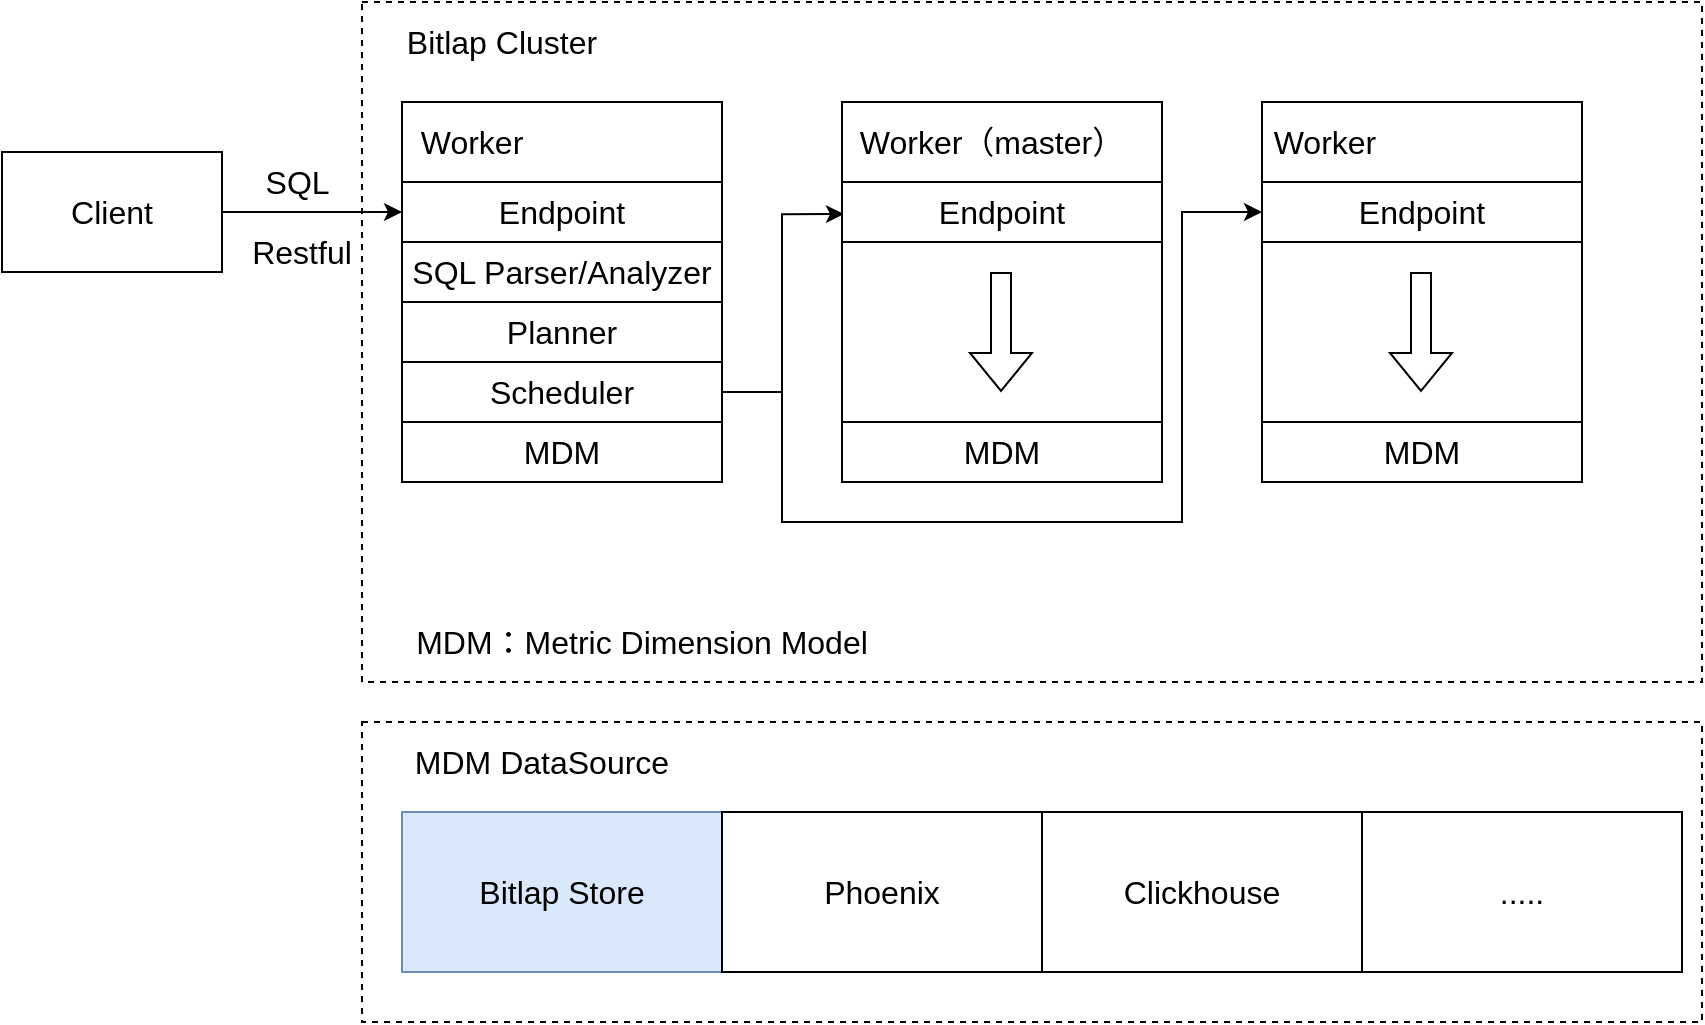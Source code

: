 <mxfile version="14.9.3" type="github">
  <diagram id="Wp12eeBUBseXpYn_X6zJ" name="Page-1">
    <mxGraphModel dx="1298" dy="730" grid="1" gridSize="10" guides="1" tooltips="1" connect="1" arrows="1" fold="1" page="1" pageScale="1" pageWidth="827" pageHeight="1169" math="0" shadow="0">
      <root>
        <mxCell id="0" />
        <mxCell id="1" parent="0" />
        <mxCell id="VpzLnJdZaqwTN8k3UgJB-34" value="" style="rounded=0;whiteSpace=wrap;html=1;fontSize=16;align=center;dashed=1;" vertex="1" parent="1">
          <mxGeometry x="250" y="400" width="670" height="150" as="geometry" />
        </mxCell>
        <mxCell id="VpzLnJdZaqwTN8k3UgJB-26" value="" style="rounded=0;whiteSpace=wrap;html=1;fontSize=16;dashed=1;" vertex="1" parent="1">
          <mxGeometry x="250" y="40" width="670" height="340" as="geometry" />
        </mxCell>
        <mxCell id="VpzLnJdZaqwTN8k3UgJB-27" style="edgeStyle=orthogonalEdgeStyle;rounded=0;orthogonalLoop=1;jettySize=auto;html=1;entryX=0;entryY=0.5;entryDx=0;entryDy=0;fontSize=16;" edge="1" parent="1" source="VpzLnJdZaqwTN8k3UgJB-1" target="VpzLnJdZaqwTN8k3UgJB-7">
          <mxGeometry relative="1" as="geometry" />
        </mxCell>
        <mxCell id="VpzLnJdZaqwTN8k3UgJB-1" value="Client" style="rounded=0;whiteSpace=wrap;html=1;fontSize=16;" vertex="1" parent="1">
          <mxGeometry x="70" y="115" width="110" height="60" as="geometry" />
        </mxCell>
        <mxCell id="VpzLnJdZaqwTN8k3UgJB-3" value="" style="rounded=0;whiteSpace=wrap;html=1;fontSize=16;" vertex="1" parent="1">
          <mxGeometry x="270" y="90" width="160" height="190" as="geometry" />
        </mxCell>
        <mxCell id="VpzLnJdZaqwTN8k3UgJB-4" value="Worker" style="text;html=1;strokeColor=none;fillColor=none;align=center;verticalAlign=middle;whiteSpace=wrap;rounded=0;dashed=1;fontSize=16;" vertex="1" parent="1">
          <mxGeometry x="280" y="100" width="50" height="20" as="geometry" />
        </mxCell>
        <mxCell id="VpzLnJdZaqwTN8k3UgJB-5" value="" style="rounded=0;whiteSpace=wrap;html=1;fontSize=16;" vertex="1" parent="1">
          <mxGeometry x="490" y="90" width="160" height="190" as="geometry" />
        </mxCell>
        <mxCell id="VpzLnJdZaqwTN8k3UgJB-6" value="Worker（master）" style="text;html=1;strokeColor=none;fillColor=none;align=center;verticalAlign=middle;whiteSpace=wrap;rounded=0;dashed=1;fontSize=16;" vertex="1" parent="1">
          <mxGeometry x="497" y="100" width="136" height="20" as="geometry" />
        </mxCell>
        <mxCell id="VpzLnJdZaqwTN8k3UgJB-7" value="Endpoint" style="rounded=0;whiteSpace=wrap;html=1;fontSize=16;" vertex="1" parent="1">
          <mxGeometry x="270" y="130" width="160" height="30" as="geometry" />
        </mxCell>
        <mxCell id="VpzLnJdZaqwTN8k3UgJB-8" value="SQL Parser/Analyzer" style="rounded=0;whiteSpace=wrap;html=1;fontSize=16;" vertex="1" parent="1">
          <mxGeometry x="270" y="160" width="160" height="30" as="geometry" />
        </mxCell>
        <mxCell id="VpzLnJdZaqwTN8k3UgJB-9" value="Planner" style="rounded=0;whiteSpace=wrap;html=1;fontSize=16;" vertex="1" parent="1">
          <mxGeometry x="270" y="190" width="160" height="30" as="geometry" />
        </mxCell>
        <mxCell id="VpzLnJdZaqwTN8k3UgJB-10" value="Scheduler" style="rounded=0;whiteSpace=wrap;html=1;fontSize=16;" vertex="1" parent="1">
          <mxGeometry x="270" y="220" width="160" height="30" as="geometry" />
        </mxCell>
        <mxCell id="VpzLnJdZaqwTN8k3UgJB-22" style="edgeStyle=orthogonalEdgeStyle;rounded=0;orthogonalLoop=1;jettySize=auto;html=1;exitX=1;exitY=0.5;exitDx=0;exitDy=0;entryX=0.006;entryY=0.295;entryDx=0;entryDy=0;entryPerimeter=0;fontSize=16;" edge="1" parent="1" source="VpzLnJdZaqwTN8k3UgJB-10" target="VpzLnJdZaqwTN8k3UgJB-5">
          <mxGeometry relative="1" as="geometry" />
        </mxCell>
        <mxCell id="VpzLnJdZaqwTN8k3UgJB-25" style="edgeStyle=orthogonalEdgeStyle;rounded=0;orthogonalLoop=1;jettySize=auto;html=1;exitX=1;exitY=0.5;exitDx=0;exitDy=0;entryX=0;entryY=0.5;entryDx=0;entryDy=0;fontSize=16;" edge="1" parent="1" source="VpzLnJdZaqwTN8k3UgJB-10" target="VpzLnJdZaqwTN8k3UgJB-20">
          <mxGeometry relative="1" as="geometry">
            <Array as="points">
              <mxPoint x="460" y="235" />
              <mxPoint x="460" y="300" />
              <mxPoint x="660" y="300" />
              <mxPoint x="660" y="145" />
            </Array>
          </mxGeometry>
        </mxCell>
        <mxCell id="VpzLnJdZaqwTN8k3UgJB-12" value="MDM" style="rounded=0;whiteSpace=wrap;html=1;fontSize=16;align=center;" vertex="1" parent="1">
          <mxGeometry x="270" y="250" width="160" height="30" as="geometry" />
        </mxCell>
        <mxCell id="VpzLnJdZaqwTN8k3UgJB-13" value="MDM" style="rounded=0;whiteSpace=wrap;html=1;fontSize=16;" vertex="1" parent="1">
          <mxGeometry x="490" y="250" width="160" height="30" as="geometry" />
        </mxCell>
        <mxCell id="VpzLnJdZaqwTN8k3UgJB-15" style="edgeStyle=orthogonalEdgeStyle;rounded=0;orthogonalLoop=1;jettySize=auto;html=1;fontSize=16;shape=flexArrow;" edge="1" parent="1">
          <mxGeometry relative="1" as="geometry">
            <mxPoint x="569.5" y="175" as="sourcePoint" />
            <mxPoint x="569.5" y="235" as="targetPoint" />
          </mxGeometry>
        </mxCell>
        <mxCell id="VpzLnJdZaqwTN8k3UgJB-14" value="Endpoint" style="rounded=0;whiteSpace=wrap;html=1;fontSize=16;" vertex="1" parent="1">
          <mxGeometry x="490" y="130" width="160" height="30" as="geometry" />
        </mxCell>
        <mxCell id="VpzLnJdZaqwTN8k3UgJB-16" value="" style="rounded=0;whiteSpace=wrap;html=1;fontSize=16;" vertex="1" parent="1">
          <mxGeometry x="700" y="90" width="160" height="190" as="geometry" />
        </mxCell>
        <mxCell id="VpzLnJdZaqwTN8k3UgJB-17" value="Worker" style="text;html=1;strokeColor=none;fillColor=none;align=center;verticalAlign=middle;whiteSpace=wrap;rounded=0;dashed=1;fontSize=16;" vertex="1" parent="1">
          <mxGeometry x="700" y="100" width="63" height="20" as="geometry" />
        </mxCell>
        <mxCell id="VpzLnJdZaqwTN8k3UgJB-18" value="MDM" style="rounded=0;whiteSpace=wrap;html=1;fontSize=16;" vertex="1" parent="1">
          <mxGeometry x="700" y="250" width="160" height="30" as="geometry" />
        </mxCell>
        <mxCell id="VpzLnJdZaqwTN8k3UgJB-19" style="edgeStyle=orthogonalEdgeStyle;rounded=0;orthogonalLoop=1;jettySize=auto;html=1;fontSize=16;shape=flexArrow;" edge="1" parent="1">
          <mxGeometry relative="1" as="geometry">
            <mxPoint x="779.5" y="175" as="sourcePoint" />
            <mxPoint x="779.5" y="235" as="targetPoint" />
          </mxGeometry>
        </mxCell>
        <mxCell id="VpzLnJdZaqwTN8k3UgJB-20" value="Endpoint" style="rounded=0;whiteSpace=wrap;html=1;fontSize=16;" vertex="1" parent="1">
          <mxGeometry x="700" y="130" width="160" height="30" as="geometry" />
        </mxCell>
        <mxCell id="VpzLnJdZaqwTN8k3UgJB-28" value="SQL&amp;nbsp;" style="text;html=1;strokeColor=none;fillColor=none;align=center;verticalAlign=middle;whiteSpace=wrap;rounded=0;dashed=1;fontSize=16;" vertex="1" parent="1">
          <mxGeometry x="190" y="120" width="60" height="20" as="geometry" />
        </mxCell>
        <mxCell id="VpzLnJdZaqwTN8k3UgJB-29" value="Restful" style="text;html=1;strokeColor=none;fillColor=none;align=center;verticalAlign=middle;whiteSpace=wrap;rounded=0;dashed=1;fontSize=16;" vertex="1" parent="1">
          <mxGeometry x="190" y="155" width="60" height="20" as="geometry" />
        </mxCell>
        <mxCell id="VpzLnJdZaqwTN8k3UgJB-30" value="Bitlap Cluster" style="text;html=1;strokeColor=none;fillColor=none;align=center;verticalAlign=middle;whiteSpace=wrap;rounded=0;dashed=1;fontSize=16;" vertex="1" parent="1">
          <mxGeometry x="260" y="50" width="120" height="20" as="geometry" />
        </mxCell>
        <mxCell id="VpzLnJdZaqwTN8k3UgJB-31" value="Bitlap Store" style="rounded=0;whiteSpace=wrap;html=1;fontSize=16;align=center;fillColor=#dae8fc;strokeColor=#6c8ebf;" vertex="1" parent="1">
          <mxGeometry x="270" y="445" width="160" height="80" as="geometry" />
        </mxCell>
        <mxCell id="VpzLnJdZaqwTN8k3UgJB-35" value="Phoenix" style="rounded=0;whiteSpace=wrap;html=1;fontSize=16;align=center;" vertex="1" parent="1">
          <mxGeometry x="430" y="445" width="160" height="80" as="geometry" />
        </mxCell>
        <mxCell id="VpzLnJdZaqwTN8k3UgJB-36" value="Clickhouse" style="rounded=0;whiteSpace=wrap;html=1;fontSize=16;align=center;" vertex="1" parent="1">
          <mxGeometry x="590" y="445" width="160" height="80" as="geometry" />
        </mxCell>
        <mxCell id="VpzLnJdZaqwTN8k3UgJB-37" value="....." style="rounded=0;whiteSpace=wrap;html=1;fontSize=16;align=center;" vertex="1" parent="1">
          <mxGeometry x="750" y="445" width="160" height="80" as="geometry" />
        </mxCell>
        <mxCell id="VpzLnJdZaqwTN8k3UgJB-38" value="MDM DataSource" style="text;html=1;strokeColor=none;fillColor=none;align=center;verticalAlign=middle;whiteSpace=wrap;rounded=0;dashed=1;fontSize=16;" vertex="1" parent="1">
          <mxGeometry x="260" y="410" width="160" height="20" as="geometry" />
        </mxCell>
        <mxCell id="VpzLnJdZaqwTN8k3UgJB-39" value="MDM：Metric Dimension Model" style="text;html=1;strokeColor=none;fillColor=none;align=center;verticalAlign=middle;whiteSpace=wrap;rounded=0;dashed=1;fontSize=16;" vertex="1" parent="1">
          <mxGeometry x="260" y="350" width="260" height="20" as="geometry" />
        </mxCell>
      </root>
    </mxGraphModel>
  </diagram>
</mxfile>
